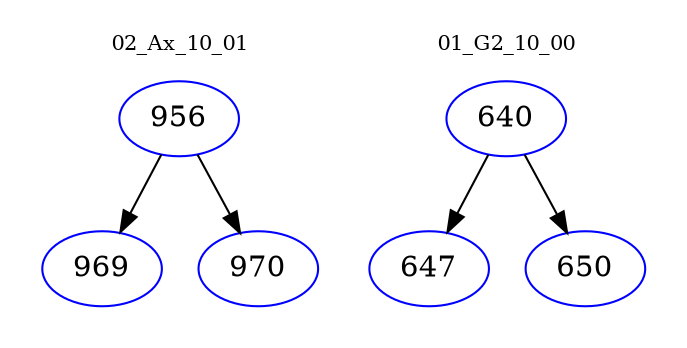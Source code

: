 digraph{
subgraph cluster_0 {
color = white
label = "02_Ax_10_01";
fontsize=10;
T0_956 [label="956", color="blue"]
T0_956 -> T0_969 [color="black"]
T0_969 [label="969", color="blue"]
T0_956 -> T0_970 [color="black"]
T0_970 [label="970", color="blue"]
}
subgraph cluster_1 {
color = white
label = "01_G2_10_00";
fontsize=10;
T1_640 [label="640", color="blue"]
T1_640 -> T1_647 [color="black"]
T1_647 [label="647", color="blue"]
T1_640 -> T1_650 [color="black"]
T1_650 [label="650", color="blue"]
}
}

